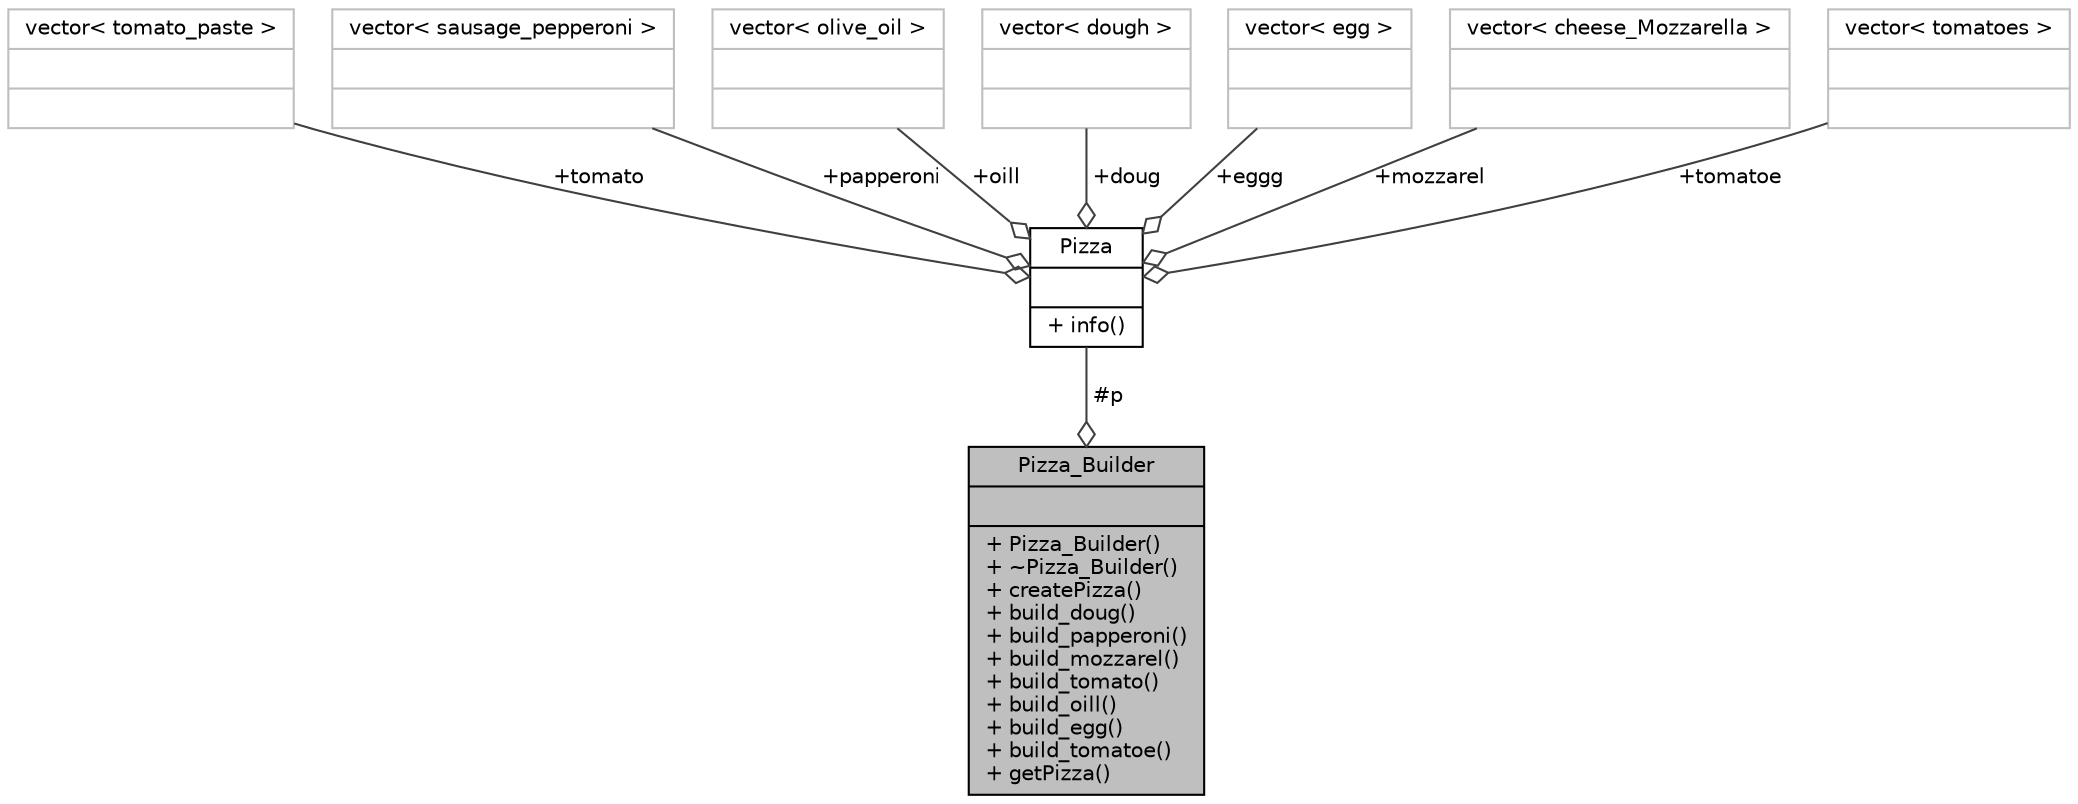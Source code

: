digraph "Pizza_Builder"
{
 // LATEX_PDF_SIZE
  bgcolor="transparent";
  edge [fontname="Helvetica",fontsize="10",labelfontname="Helvetica",labelfontsize="10"];
  node [fontname="Helvetica",fontsize="10",shape=record];
  Node1 [label="{Pizza_Builder\n||+ Pizza_Builder()\l+ ~Pizza_Builder()\l+ createPizza()\l+ build_doug()\l+ build_papperoni()\l+ build_mozzarel()\l+ build_tomato()\l+ build_oill()\l+ build_egg()\l+ build_tomatoe()\l+ getPizza()\l}",height=0.2,width=0.4,color="black", fillcolor="grey75", style="filled", fontcolor="black",tooltip="Базовый класс Базовый класс который объявляет интерфейс для поэтапного построения пиццы и предусматри..."];
  Node2 -> Node1 [color="grey25",fontsize="10",style="solid",label=" #p" ,arrowhead="odiamond",fontname="Helvetica"];
  Node2 [label="{Pizza\n||+ info()\l}",height=0.2,width=0.4,color="black",URL="$class_pizza.html",tooltip="Класс пицца"];
  Node3 -> Node2 [color="grey25",fontsize="10",style="solid",label=" +tomato" ,arrowhead="odiamond",fontname="Helvetica"];
  Node3 [label="{vector\< tomato_paste \>\n||}",height=0.2,width=0.4,color="grey75",tooltip=" "];
  Node4 -> Node2 [color="grey25",fontsize="10",style="solid",label=" +papperoni" ,arrowhead="odiamond",fontname="Helvetica"];
  Node4 [label="{vector\< sausage_pepperoni \>\n||}",height=0.2,width=0.4,color="grey75",tooltip=" "];
  Node5 -> Node2 [color="grey25",fontsize="10",style="solid",label=" +oill" ,arrowhead="odiamond",fontname="Helvetica"];
  Node5 [label="{vector\< olive_oil \>\n||}",height=0.2,width=0.4,color="grey75",tooltip=" "];
  Node6 -> Node2 [color="grey25",fontsize="10",style="solid",label=" +doug" ,arrowhead="odiamond",fontname="Helvetica"];
  Node6 [label="{vector\< dough \>\n||}",height=0.2,width=0.4,color="grey75",tooltip=" "];
  Node7 -> Node2 [color="grey25",fontsize="10",style="solid",label=" +eggg" ,arrowhead="odiamond",fontname="Helvetica"];
  Node7 [label="{vector\< egg \>\n||}",height=0.2,width=0.4,color="grey75",tooltip=" "];
  Node8 -> Node2 [color="grey25",fontsize="10",style="solid",label=" +mozzarel" ,arrowhead="odiamond",fontname="Helvetica"];
  Node8 [label="{vector\< cheese_Mozzarella \>\n||}",height=0.2,width=0.4,color="grey75",tooltip=" "];
  Node9 -> Node2 [color="grey25",fontsize="10",style="solid",label=" +tomatoe" ,arrowhead="odiamond",fontname="Helvetica"];
  Node9 [label="{vector\< tomatoes \>\n||}",height=0.2,width=0.4,color="grey75",tooltip=" "];
}
